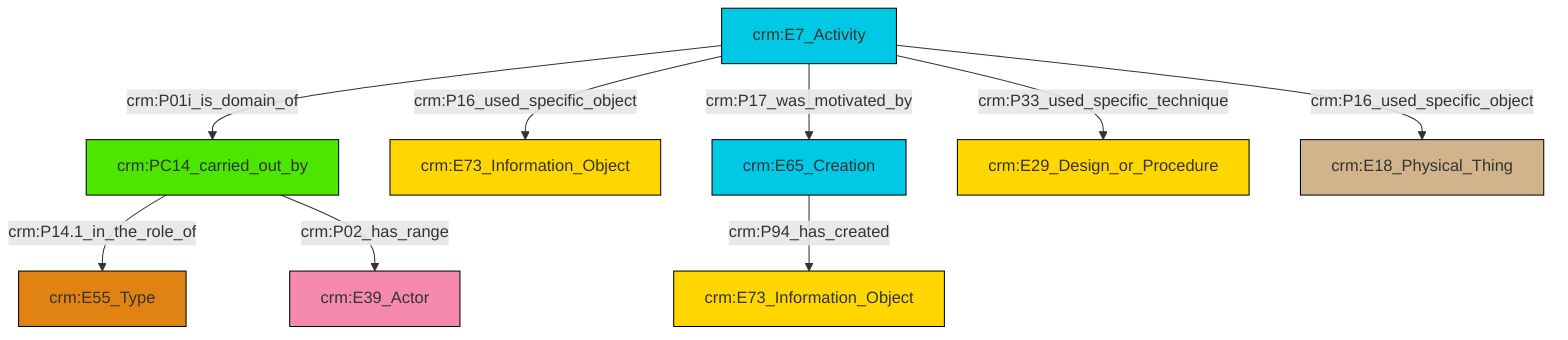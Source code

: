 graph TD
classDef Literal fill:#f2f2f2,stroke:#000000;
classDef CRM_Entity fill:#FFFFFF,stroke:#000000;
classDef Temporal_Entity fill:#00C9E6, stroke:#000000;
classDef Type fill:#E18312, stroke:#000000;
classDef Time-Span fill:#2C9C91, stroke:#000000;
classDef Appellation fill:#FFEB7F, stroke:#000000;
classDef Place fill:#008836, stroke:#000000;
classDef Persistent_Item fill:#B266B2, stroke:#000000;
classDef Conceptual_Object fill:#FFD700, stroke:#000000;
classDef Physical_Thing fill:#D2B48C, stroke:#000000;
classDef Actor fill:#f58aad, stroke:#000000;
classDef PC_Classes fill:#4ce600, stroke:#000000;
classDef Multi fill:#cccccc,stroke:#000000;

2["crm:PC14_carried_out_by"]:::PC_Classes -->|crm:P14.1_in_the_role_of| 3["crm:E55_Type"]:::Type
0["crm:E7_Activity"]:::Temporal_Entity -->|crm:P16_used_specific_object| 4["crm:E73_Information_Object"]:::Conceptual_Object
5["crm:E65_Creation"]:::Temporal_Entity -->|crm:P94_has_created| 6["crm:E73_Information_Object"]:::Conceptual_Object
0["crm:E7_Activity"]:::Temporal_Entity -->|crm:P16_used_specific_object| 12["crm:E18_Physical_Thing"]:::Physical_Thing
0["crm:E7_Activity"]:::Temporal_Entity -->|crm:P01i_is_domain_of| 2["crm:PC14_carried_out_by"]:::PC_Classes
0["crm:E7_Activity"]:::Temporal_Entity -->|crm:P17_was_motivated_by| 5["crm:E65_Creation"]:::Temporal_Entity
0["crm:E7_Activity"]:::Temporal_Entity -->|crm:P33_used_specific_technique| 10["crm:E29_Design_or_Procedure"]:::Conceptual_Object
2["crm:PC14_carried_out_by"]:::PC_Classes -->|crm:P02_has_range| 7["crm:E39_Actor"]:::Actor